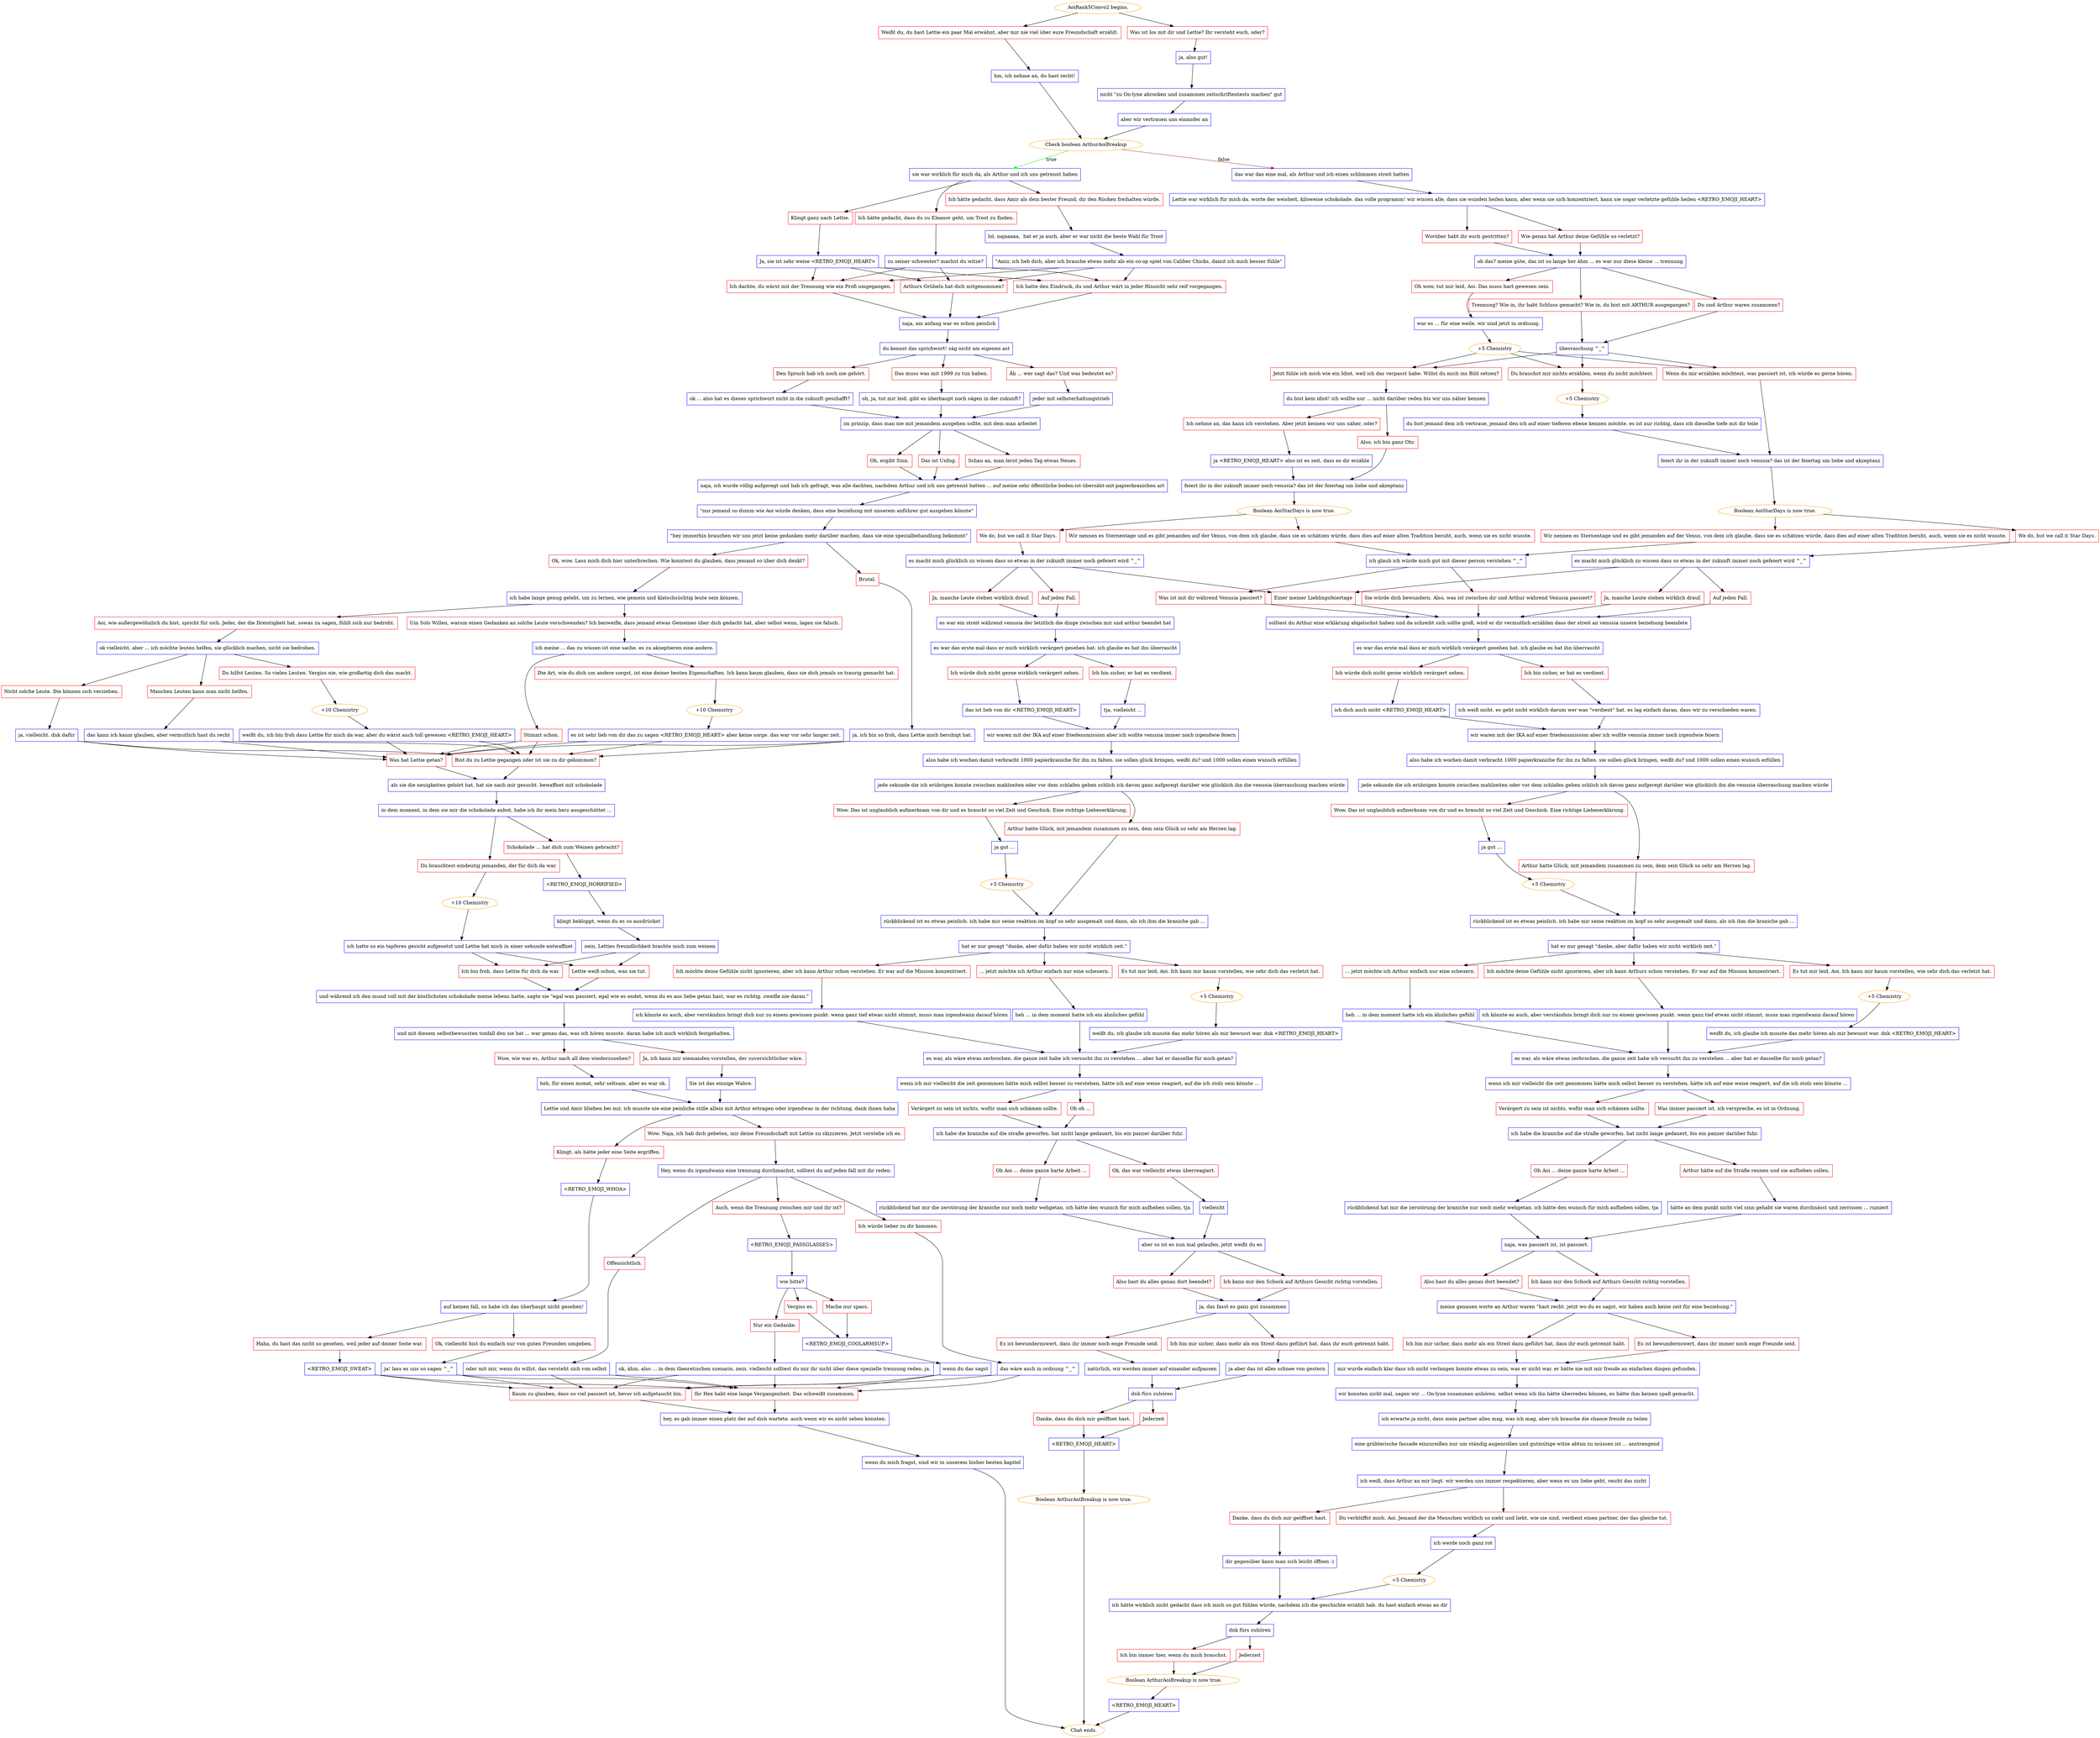 digraph {
	"AoiRank5Convo2 begins." [color=orange];
		"AoiRank5Convo2 begins." -> j3440668276;
		"AoiRank5Convo2 begins." -> j4073139273;
	j3440668276 [label="Weißt du, du hast Lettie ein paar Mal erwähnt, aber mir nie viel über eure Freundschaft erzählt.",shape=box,color=red];
		j3440668276 -> j201304484;
	j4073139273 [label="Was ist los mit dir und Lettie? Ihr versteht euch, oder?",shape=box,color=red];
		j4073139273 -> j3350409334;
	j201304484 [label="hm, ich nehme an, du hast recht!",shape=box,color=blue];
		j201304484 -> j3878575433;
	j3350409334 [label="ja, also gut!",shape=box,color=blue];
		j3350409334 -> j1076854302;
	j3878575433 [label="Check boolean ArthurAoiBreakup",color=orange];
		j3878575433 -> j3560280527 [label=true,color=green];
		j3878575433 -> j1493870005 [label=false,color=brown];
	j1076854302 [label="nicht \"zu On-lyne abrocken und zusammen zeitschriftentests machen\" gut",shape=box,color=blue];
		j1076854302 -> j3580738576;
	j3560280527 [label="sie war wirklich für mich da, als Arthur und ich uns getrennt haben",shape=box,color=blue];
		j3560280527 -> j1465573340;
		j3560280527 -> j2111577858;
		j3560280527 -> j3211672202;
	j1493870005 [label="das war das eine mal, als Arthur und ich einen schlimmen streit hatten",shape=box,color=blue];
		j1493870005 -> j1811987536;
	j3580738576 [label="aber wir vertrauen uns einander an",shape=box,color=blue];
		j3580738576 -> j3878575433;
	j1465573340 [label="Ich hätte gedacht, dass du zu Eleanor geht, um Trost zu finden.",shape=box,color=red];
		j1465573340 -> j2728058810;
	j2111577858 [label="Ich hätte gedacht, dass Amir als dein bester Freund, dir den Rücken freihalten würde.",shape=box,color=red];
		j2111577858 -> j1841222109;
	j3211672202 [label="Klingt ganz nach Lettie.",shape=box,color=red];
		j3211672202 -> j891857108;
	j1811987536 [label="Lettie war wirklich für mich da. worte der weisheit, kiloweise schokolade. das volle programm! wir wissen alle, dass sie wunden heilen kann, aber wenn sie sich konzentriert, kann sie sogar verletzte gefühle heilen <RETRO_EMOJI_HEART>",shape=box,color=blue];
		j1811987536 -> j2736720290;
		j1811987536 -> j2042532930;
	j2728058810 [label="zu seiner schwester? machst du witze?",shape=box,color=blue];
		j2728058810 -> j1150096289;
		j2728058810 -> j4175359505;
		j2728058810 -> j1160866161;
	j1841222109 [label="lol, najaaaaa,  hat er ja auch, aber er war nicht die beste Wahl für Trost",shape=box,color=blue];
		j1841222109 -> j3446614611;
	j891857108 [label="Ja, sie ist sehr weise <RETRO_EMOJI_HEART>",shape=box,color=blue];
		j891857108 -> j1150096289;
		j891857108 -> j4175359505;
		j891857108 -> j1160866161;
	j2736720290 [label="Worüber habt ihr euch gestritten?",shape=box,color=red];
		j2736720290 -> j649598874;
	j2042532930 [label="Wie genau hat Arthur deine Gefühle so verletzt?",shape=box,color=red];
		j2042532930 -> j649598874;
	j1150096289 [label="Arthurs Grübeln hat dich mitgenommen?",shape=box,color=red];
		j1150096289 -> j2015659086;
	j4175359505 [label="Ich dachte, du wärst mit der Trennung wie ein Profi umgegangen.",shape=box,color=red];
		j4175359505 -> j2015659086;
	j1160866161 [label="Ich hatte den Eindruck, du und Arthur wärt in jeder Hinsicht sehr reif vorgegangen.",shape=box,color=red];
		j1160866161 -> j2015659086;
	j3446614611 [label="\"Amir, ich lieb dich, aber ich brauche etwas mehr als ein co-op spiel von Caliber Chicks, damit ich mich besser fühle\"",shape=box,color=blue];
		j3446614611 -> j1150096289;
		j3446614611 -> j4175359505;
		j3446614611 -> j1160866161;
	j649598874 [label="oh das? meine güte, das ist so lange her ähm ... es war nur diese kleine ... trennung",shape=box,color=blue];
		j649598874 -> j471811981;
		j649598874 -> j2241309780;
		j649598874 -> j1381155776;
	j2015659086 [label="naja, am anfang war es schon peinlich",shape=box,color=blue];
		j2015659086 -> j2922809443;
	j471811981 [label="Du und Arthur waren zusammen?",shape=box,color=red];
		j471811981 -> j4061145074;
	j2241309780 [label="Trennung? Wie in, ihr habt Schluss gemacht? Wie in, du bist mit ARTHUR ausgegangen?",shape=box,color=red];
		j2241309780 -> j4061145074;
	j1381155776 [label="Oh wow, tut mir leid, Aoi. Das muss hart gewesen sein.",shape=box,color=red];
		j1381155776 -> j1950473993;
	j2922809443 [label="du kennst das sprichwort! säg nicht am eigenen ast",shape=box,color=blue];
		j2922809443 -> j1065304023;
		j2922809443 -> j3153064171;
		j2922809443 -> j3893316669;
	j4061145074 [label="überraschung ^_^",shape=box,color=blue];
		j4061145074 -> j4034067548;
		j4061145074 -> j1299673067;
		j4061145074 -> j1040500184;
	j1950473993 [label="war es ... für eine weile. wir sind jetzt in ordnung.",shape=box,color=blue];
		j1950473993 -> j4253216978;
	j1065304023 [label="Den Spruch hab ich noch nie gehört.",shape=box,color=red];
		j1065304023 -> j1928747174;
	j3153064171 [label="Das muss was mit 1999 zu tun haben.",shape=box,color=red];
		j3153064171 -> j3934369145;
	j3893316669 [label="Äh ... wer sagt das? Und was bedeutet es?",shape=box,color=red];
		j3893316669 -> j782382783;
	j4034067548 [label="Du brauchst mir nichts erzählen, wenn du nicht möchtest.",shape=box,color=red];
		j4034067548 -> j2887727998;
	j1299673067 [label="Wenn du mir erzählen möchtest, was passiert ist, ich würde es gerne hören.",shape=box,color=red];
		j1299673067 -> j65583983;
	j1040500184 [label="Jetzt fühle ich mich wie ein Idiot, weil ich das verpasst habe. Willst du mich ins Bild setzen?",shape=box,color=red];
		j1040500184 -> j3239595791;
	j4253216978 [label="+5 Chemistry",color=orange];
		j4253216978 -> j4034067548;
		j4253216978 -> j1299673067;
		j4253216978 -> j1040500184;
	j1928747174 [label="ok ... also hat es dieses sprichwort nicht in die zukunft geschafft?",shape=box,color=blue];
		j1928747174 -> j3753056366;
	j3934369145 [label="oh, ja, tut mir leid. gibt es überhaupt noch sägen in der zukunft?",shape=box,color=blue];
		j3934369145 -> j3753056366;
	j782382783 [label="jeder mit selbsterhaltungstrieb",shape=box,color=blue];
		j782382783 -> j3753056366;
	j2887727998 [label="+5 Chemistry",color=orange];
		j2887727998 -> j72936687;
	j65583983 [label="feiert ihr in der zukunft immer noch venusia? das ist der feiertag um liebe und akzeptanz",shape=box,color=blue];
		j65583983 -> j4226856760;
	j3239595791 [label="du bist kein idiot! ich wollte nur ... nicht darüber reden bis wir uns näher kennen",shape=box,color=blue];
		j3239595791 -> j3966791247;
		j3239595791 -> j1602923887;
	j3753056366 [label="im prinzip, dass man nie mit jemandem ausgehen sollte, mit dem man arbeitet",shape=box,color=blue];
		j3753056366 -> j1869187534;
		j3753056366 -> j1447274383;
		j3753056366 -> j2591678933;
	j72936687 [label="du bist jemand dem ich vertraue, jemand den ich auf einer tieferen ebene kennen möchte. es ist nur richtig, dass ich dieselbe tiefe mit dir teile",shape=box,color=blue];
		j72936687 -> j65583983;
	j4226856760 [label="Boolean AoiStarDays is now true.",color=orange];
		j4226856760 -> j162614569;
		j4226856760 -> j1825868360;
	j3966791247 [label="Also, ich bin ganz Ohr.",shape=box,color=red];
		j3966791247 -> j742034450;
	j1602923887 [label="Ich nehme an, das kann ich verstehen. Aber jetzt kennen wir uns näher, oder?",shape=box,color=red];
		j1602923887 -> j486739711;
	j1869187534 [label="Oh, ergibt Sinn.",shape=box,color=red];
		j1869187534 -> j2763102331;
	j1447274383 [label="Das ist Unfug.",shape=box,color=red];
		j1447274383 -> j2763102331;
	j2591678933 [label="Schau an, man lernt jeden Tag etwas Neues.",shape=box,color=red];
		j2591678933 -> j2763102331;
	j162614569 [label="We do, but we call it Star Days.",shape=box,color=red];
		j162614569 -> j1165192579;
	j1825868360 [label="Wir nennen es Sternentage und es gibt jemanden auf der Venus, von dem ich glaube, dass sie es schätzen würde, dass dies auf einer alten Tradition beruht, auch, wenn sie es nicht wusste.",shape=box,color=red];
		j1825868360 -> j455852284;
	j742034450 [label="feiert ihr in der zukunft immer noch venusia? das ist der feiertag um liebe und akzeptanz",shape=box,color=blue];
		j742034450 -> j3431366332;
	j486739711 [label="ja <RETRO_EMOJI_HEART> also ist es zeit, dass es dir erzähle",shape=box,color=blue];
		j486739711 -> j742034450;
	j2763102331 [label="naja, ich wurde völlig aufgeregt und hab ich gefragt, was alle dachten, nachdem Arthur und ich uns getrennt hatten ... auf meine sehr öffentliche boden-ist-übersäht-mit-papierkranichen art",shape=box,color=blue];
		j2763102331 -> j2522393674;
	j1165192579 [label="es macht mich glücklich zu wissen dass so etwas in der zukunft immer noch gefeiert wird ^_^",shape=box,color=blue];
		j1165192579 -> j2315809026;
		j1165192579 -> j2597355049;
		j1165192579 -> j739158257;
	j455852284 [label="ich glaub ich würde mich gut mit dieser person verstehen ^_^",shape=box,color=blue];
		j455852284 -> j4131662522;
		j455852284 -> j2637008652;
	j3431366332 [label="Boolean AoiStarDays is now true.",color=orange];
		j3431366332 -> j1402820570;
		j3431366332 -> j1812533491;
	j2522393674 [label="\"nur jemand so dumm wie Aoi würde denken, dass eine beziehung mit unserem anführer gut ausgehen könnte\"",shape=box,color=blue];
		j2522393674 -> j1289483505;
	j2315809026 [label="Auf jeden Fall.",shape=box,color=red];
		j2315809026 -> j2707410642;
	j2597355049 [label="Ja, manche Leute stehen wirklich drauf.",shape=box,color=red];
		j2597355049 -> j2707410642;
	j739158257 [label="Einer meiner Lieblingsfeiertage",shape=box,color=red];
		j739158257 -> j2707410642;
	j4131662522 [label="Sie würde dich bewundern. Also, was ist zwischen dir und Arthur während Venusia passiert?",shape=box,color=red];
		j4131662522 -> j2707410642;
	j2637008652 [label="Was ist mit dir während Venusia passiert?",shape=box,color=red];
		j2637008652 -> j2707410642;
	j1402820570 [label="Wir nennen es Sternentage und es gibt jemanden auf der Venus, von dem ich glaube, dass sie es schätzen würde, dass dies auf einer alten Tradition beruht, auch, wenn sie es nicht wusste.",shape=box,color=red];
		j1402820570 -> j455852284;
	j1812533491 [label="We do, but we call it Star Days.",shape=box,color=red];
		j1812533491 -> j4153799265;
	j1289483505 [label="\"hey immerhin brauchen wir uns jetzt keine gedanken mehr darüber machen, dass sie eine spezialbehandlung bekommt\"",shape=box,color=blue];
		j1289483505 -> j3692553940;
		j1289483505 -> j4004716039;
	j2707410642 [label="solltest du Arthur eine erklärung abgeluchst haben und da schreibt sich sollte groß, wird er dir vermutlich erzählen dass der streit an venusia unsere beziehung beendete",shape=box,color=blue];
		j2707410642 -> j2358556165;
	j4153799265 [label="es macht mich glücklich zu wissen dass so etwas in der zukunft immer noch gefeiert wird ^_^",shape=box,color=blue];
		j4153799265 -> j739158257;
		j4153799265 -> j3057520857;
		j4153799265 -> j2813421624;
	j3692553940 [label="Ok, wow. Lass mich dich hier unterbrechen. Wie konntest du glauben, dass jemand so über dich denkt?",shape=box,color=red];
		j3692553940 -> j1237270924;
	j4004716039 [label="Brutal.",shape=box,color=red];
		j4004716039 -> j3761315;
	j2358556165 [label="es war das erste mal dass er mich wirklich verärgert gesehen hat. ich glaube es hat ihn überrascht",shape=box,color=blue];
		j2358556165 -> j428526271;
		j2358556165 -> j463810902;
	j3057520857 [label="Ja, manche Leute stehen wirklich drauf.",shape=box,color=red];
		j3057520857 -> j3415918686;
	j2813421624 [label="Auf jeden Fall.",shape=box,color=red];
		j2813421624 -> j3415918686;
	j1237270924 [label="ich habe lange genug gelebt, um zu lernen, wie gemein und klatschsüchtig leute sein können.",shape=box,color=blue];
		j1237270924 -> j3711711482;
		j1237270924 -> j1746839016;
	j3761315 [label="ja, ich bin so froh, dass Lettie mich beruhigt hat.",shape=box,color=blue];
		j3761315 -> j1887270800;
		j3761315 -> j1536583266;
	j428526271 [label="Ich würde dich nicht gerne wirklich verärgert sehen.",shape=box,color=red];
		j428526271 -> j3611248823;
	j463810902 [label="Ich bin sicher, er hat es verdient.",shape=box,color=red];
		j463810902 -> j1473819037;
	j3415918686 [label="es war ein streit während venusia der letztlich die dinge zwischen mir und arthur beendet hat",shape=box,color=blue];
		j3415918686 -> j351149404;
	j3711711482 [label="Um Sols Willen, warum einen Gedanken an solche Leute verschwenden? Ich bezweifle, dass jemand etwas Gemeines über dich gedacht hat, aber selbst wenn, lagen sie falsch.",shape=box,color=red];
		j3711711482 -> j259742693;
	j1746839016 [label="Aoi, wie außergewöhnlich du bist, spricht für sich. Jeder, der die Dreistigkeit hat, sowas zu sagen, fühlt sich nur bedroht.",shape=box,color=red];
		j1746839016 -> j4257608181;
	j1887270800 [label="Bist du zu Lettie gegangen oder ist sie zu dir gekommen?",shape=box,color=red];
		j1887270800 -> j633719253;
	j1536583266 [label="Was hat Lettie getan?",shape=box,color=red];
		j1536583266 -> j633719253;
	j3611248823 [label="ich dich auch nicht <RETRO_EMOJI_HEART>",shape=box,color=blue];
		j3611248823 -> j294585427;
	j1473819037 [label="ich weiß nicht. es geht nicht wirklich darum wer was \"verdient\" hat. es lag einfach daran, dass wir zu verschieden waren.",shape=box,color=blue];
		j1473819037 -> j294585427;
	j351149404 [label="es war das erste mal dass er mich wirklich verärgert gesehen hat. ich glaube es hat ihn überrascht",shape=box,color=blue];
		j351149404 -> j4272432705;
		j351149404 -> j2412887112;
	j259742693 [label="ich meine ... das zu wissen ist eine sache. es zu akzeptieren eine andere.",shape=box,color=blue];
		j259742693 -> j1551786608;
		j259742693 -> j661552254;
	j4257608181 [label="ok vielleicht, aber ... ich möchte leuten helfen, sie glücklich machen, nicht sie bedrohen.",shape=box,color=blue];
		j4257608181 -> j3805669574;
		j4257608181 -> j1643180613;
		j4257608181 -> j2540631818;
	j633719253 [label="als sie die neuigkeiten gehört hat, hat sie nach mir gesucht. bewaffnet mit schokolade",shape=box,color=blue];
		j633719253 -> j1895682451;
	j294585427 [label="wir waren mit der IKA auf einer friedensmission aber ich wollte venusia immer noch irgendwie feiern",shape=box,color=blue];
		j294585427 -> j2774976172;
	j4272432705 [label="Ich würde dich nicht gerne wirklich verärgert sehen.",shape=box,color=red];
		j4272432705 -> j2520354175;
	j2412887112 [label="Ich bin sicher, er hat es verdient.",shape=box,color=red];
		j2412887112 -> j2666780396;
	j1551786608 [label="Die Art, wie du dich um andere sorgst, ist eine deiner besten Eigenschaften. Ich kann kaum glauben, dass sie dich jemals so traurig gemacht hat.",shape=box,color=red];
		j1551786608 -> j3927797491;
	j661552254 [label="Stimmt schon.",shape=box,color=red];
		j661552254 -> j1887270800;
		j661552254 -> j1536583266;
	j3805669574 [label="Nicht solche Leute. Die können sich verziehen.",shape=box,color=red];
		j3805669574 -> j4269099593;
	j1643180613 [label="Manchen Leuten kann man nicht helfen.",shape=box,color=red];
		j1643180613 -> j4292546540;
	j2540631818 [label="Du hilfst Leuten. So vielen Leuten. Vergiss nie, wie großartig dich das macht.",shape=box,color=red];
		j2540631818 -> j2579774866;
	j1895682451 [label="in dem moment, in dem sie mir die schokolade anbot, habe ich ihr mein herz ausgeschüttet ...",shape=box,color=blue];
		j1895682451 -> j1602018764;
		j1895682451 -> j1175039729;
	j2774976172 [label="also habe ich wochen damit verbracht 1000 papierkraniche für ihn zu falten. sie sollen glück bringen, weißt du? und 1000 sollen einen wunsch erfüllen",shape=box,color=blue];
		j2774976172 -> j2690209156;
	j2520354175 [label="das ist lieb von dir <RETRO_EMOJI_HEART>",shape=box,color=blue];
		j2520354175 -> j1574768126;
	j2666780396 [label="tja, vielleicht ...",shape=box,color=blue];
		j2666780396 -> j1574768126;
	j3927797491 [label="+10 Chemistry",color=orange];
		j3927797491 -> j743704657;
	j4269099593 [label="ja, vielleicht. dnk dafür",shape=box,color=blue];
		j4269099593 -> j1887270800;
		j4269099593 -> j1536583266;
	j4292546540 [label="das kann ich kaum glauben, aber vermutlich hast du recht",shape=box,color=blue];
		j4292546540 -> j1887270800;
		j4292546540 -> j1536583266;
	j2579774866 [label="+10 Chemistry",color=orange];
		j2579774866 -> j2319481929;
	j1602018764 [label="Du brauchtest eindeutig jemanden, der für dich da war.",shape=box,color=red];
		j1602018764 -> j3691745184;
	j1175039729 [label="Schokolade ... hat dich zum Weinen gebracht?",shape=box,color=red];
		j1175039729 -> j4000100443;
	j2690209156 [label="jede sekunde die ich erübrigen konnte zwischen mahlzeiten oder vor dem schlafen gehen schlich ich davon ganz aufgeregt darüber wie glücklich ihn die venusia überraschung machen würde",shape=box,color=blue];
		j2690209156 -> j2505554706;
		j2690209156 -> j2734527427;
	j1574768126 [label="wir waren mit der IKA auf einer friedensmission aber ich wollte venusia immer noch irgendwie feiern",shape=box,color=blue];
		j1574768126 -> j999849118;
	j743704657 [label="es ist sehr lieb von dir das zu sagen <RETRO_EMOJI_HEART> aber keine sorge. das war vor sehr langer zeit.",shape=box,color=blue];
		j743704657 -> j1887270800;
		j743704657 -> j1536583266;
	j2319481929 [label="weißt du, ich bin froh dass Lettie für mich da war, aber du wärst auch toll gewesen <RETRO_EMOJI_HEART>",shape=box,color=blue];
		j2319481929 -> j1887270800;
		j2319481929 -> j1536583266;
	j3691745184 [label="+10 Chemistry",color=orange];
		j3691745184 -> j1020766873;
	j4000100443 [label="<RETRO_EMOJI_HORRIFIED>",shape=box,color=blue];
		j4000100443 -> j561021529;
	j2505554706 [label="Wow. Das ist unglaublich aufmerksam von dir und es braucht so viel Zeit und Geschick. Eine richtige Liebeserklärung.",shape=box,color=red];
		j2505554706 -> j558402856;
	j2734527427 [label="Arthur hatte Glück, mit jemandem zusammen zu sein, dem sein Glück so sehr am Herzen lag.",shape=box,color=red];
		j2734527427 -> j667696815;
	j999849118 [label="also habe ich wochen damit verbracht 1000 papierkraniche für ihn zu falten. sie sollen glück bringen, weißt du? und 1000 sollen einen wunsch erfüllen",shape=box,color=blue];
		j999849118 -> j1614488244;
	j1020766873 [label="ich hatte so ein tapferes gesicht aufgesetzt und Lettie hat mich in einer sekunde entwaffnet",shape=box,color=blue];
		j1020766873 -> j1678314564;
		j1020766873 -> j1346769880;
	j561021529 [label="klingt bekloppt, wenn du es so ausdrückst",shape=box,color=blue];
		j561021529 -> j4066236511;
	j558402856 [label="ja gut ...",shape=box,color=blue];
		j558402856 -> j1996936324;
	j667696815 [label="rückblickend ist es etwas peinlich. ich habe mir seine reaktion im kopf so sehr ausgemalt und dann, als ich ihm die kraniche gab ...",shape=box,color=blue];
		j667696815 -> j2634356266;
	j1614488244 [label="jede sekunde die ich erübrigen konnte zwischen mahlzeiten oder vor dem schlafen gehen schlich ich davon ganz aufgeregt darüber wie glücklich ihn die venusia überraschung machen würde",shape=box,color=blue];
		j1614488244 -> j3438124552;
		j1614488244 -> j4264266960;
	j1678314564 [label="Ich bin froh, dass Lettie für dich da war.",shape=box,color=red];
		j1678314564 -> j526100934;
	j1346769880 [label="Lettie weiß schon, was sie tut.",shape=box,color=red];
		j1346769880 -> j526100934;
	j4066236511 [label="nein, Letties freundlichkeit brachte mich zum weinen",shape=box,color=blue];
		j4066236511 -> j1678314564;
		j4066236511 -> j1346769880;
	j1996936324 [label="+5 Chemistry",color=orange];
		j1996936324 -> j667696815;
	j2634356266 [label="hat er nur gesagt \"danke, aber dafür haben wir nicht wirklich zeit.\"",shape=box,color=blue];
		j2634356266 -> j1542590835;
		j2634356266 -> j3516818063;
		j2634356266 -> j3790559792;
	j3438124552 [label="Arthur hatte Glück, mit jemandem zusammen zu sein, dem sein Glück so sehr am Herzen lag.",shape=box,color=red];
		j3438124552 -> j3951446972;
	j4264266960 [label="Wow. Das ist unglaublich aufmerksam von dir und es braucht so viel Zeit und Geschick. Eine richtige Liebeserklärung.",shape=box,color=red];
		j4264266960 -> j1697912082;
	j526100934 [label="und während ich den mund voll mit der köstlichsten schokolade meine lebens hatte, sagte sie \"egal was passiert, egal wie es endet, wenn du es aus liebe getan hast, war es richtig. zweifle nie daran.\"",shape=box,color=blue];
		j526100934 -> j1733674130;
	j1542590835 [label="... jetzt möchte ich Arthur einfach nur eine scheuern.",shape=box,color=red];
		j1542590835 -> j2120296106;
	j3516818063 [label="Es tut mir leid, Aoi. Ich kann mir kaum vorstellen, wie sehr dich das verletzt hat.",shape=box,color=red];
		j3516818063 -> j2399213563;
	j3790559792 [label="Ich möchte deine Gefühle nicht ignorieren, aber ich kann Arthurs schon verstehen. Er war auf die Mission konzentriert.",shape=box,color=red];
		j3790559792 -> j3571609495;
	j3951446972 [label="rückblickend ist es etwas peinlich. ich habe mir seine reaktion im kopf so sehr ausgemalt und dann, als ich ihm die kraniche gab ...",shape=box,color=blue];
		j3951446972 -> j1193976389;
	j1697912082 [label="ja gut ...",shape=box,color=blue];
		j1697912082 -> j4206957025;
	j1733674130 [label="und mit diesem selbstbewussten tonfall den sie hat ... war genau das, was ich hören musste. daran habe ich mich wirklich festgehalten.",shape=box,color=blue];
		j1733674130 -> j3056379318;
		j1733674130 -> j3492578801;
	j2120296106 [label="heh ... in dem moment hatte ich ein ähnliches gefühl",shape=box,color=blue];
		j2120296106 -> j976816954;
	j2399213563 [label="+5 Chemistry",color=orange];
		j2399213563 -> j1636458960;
	j3571609495 [label="ich könnte es auch, aber verständnis bringt dich nur zu einem gewissen punkt. wenn ganz tief etwas nicht stimmt, muss man irgendwann darauf hören",shape=box,color=blue];
		j3571609495 -> j976816954;
	j1193976389 [label="hat er nur gesagt \"danke, aber dafür haben wir nicht wirklich zeit.\"",shape=box,color=blue];
		j1193976389 -> j896308708;
		j1193976389 -> j1134894701;
		j1193976389 -> j1541010959;
	j4206957025 [label="+5 Chemistry",color=orange];
		j4206957025 -> j3951446972;
	j3056379318 [label="Wow, wie war es, Arthur nach all dem wiederzusehen?",shape=box,color=red];
		j3056379318 -> j923280866;
	j3492578801 [label="Ja, ich kann mir niemanden vorstellen, der zuversichtlicher wäre.",shape=box,color=red];
		j3492578801 -> j246155421;
	j976816954 [label="es war, als wäre etwas zerbrochen. die ganze zeit habe ich versucht ihn zu verstehen ... aber hat er dasselbe für mich getan?",shape=box,color=blue];
		j976816954 -> j3265663782;
	j1636458960 [label="weißt du, ich glaube ich musste das mehr hören als mir bewusst war. dnk <RETRO_EMOJI_HEART>",shape=box,color=blue];
		j1636458960 -> j976816954;
	j896308708 [label="Ich möchte deine Gefühle nicht ignorieren, aber ich kann Arthur schon verstehen. Er war auf die Mission konzentriert.",shape=box,color=red];
		j896308708 -> j3300577072;
	j1134894701 [label="Es tut mir leid, Aoi. Ich kann mir kaum vorstellen, wie sehr dich das verletzt hat.",shape=box,color=red];
		j1134894701 -> j2039543736;
	j1541010959 [label="... jetzt möchte ich Arthur einfach nur eine scheuern.",shape=box,color=red];
		j1541010959 -> j3049330025;
	j923280866 [label="heh, für einen monat, sehr seltsam. aber es war ok.",shape=box,color=blue];
		j923280866 -> j1308191140;
	j246155421 [label="Sie ist das einzige Wahre.",shape=box,color=blue];
		j246155421 -> j1308191140;
	j3265663782 [label="wenn ich mir vielleicht die zeit genommen hätte mich selbst besser zu verstehen, hätte ich auf eine weise reagiert, auf die ich stolz sein könnte ...",shape=box,color=blue];
		j3265663782 -> j3532435762;
		j3265663782 -> j908445739;
	j3300577072 [label="ich könnte es auch, aber verständnis bringt dich nur zu einem gewissen punkt. wenn ganz tief etwas nicht stimmt, muss man irgendwann darauf hören",shape=box,color=blue];
		j3300577072 -> j3631997940;
	j2039543736 [label="+5 Chemistry",color=orange];
		j2039543736 -> j72492893;
	j3049330025 [label="heh ... in dem moment hatte ich ein ähnliches gefühl",shape=box,color=blue];
		j3049330025 -> j3631997940;
	j1308191140 [label="Lettie und Amir blieben bei mir. ich musste nie eine peinliche stille allein mit Arthur ertragen oder irgendwas in der richtung, dank ihnen haha",shape=box,color=blue];
		j1308191140 -> j3045447786;
		j1308191140 -> j3428520543;
	j3532435762 [label="Verärgert zu sein ist nichts, wofür man sich schämen sollte.",shape=box,color=red];
		j3532435762 -> j4100297632;
	j908445739 [label="Was immer passiert ist, ich verspreche, es ist in Ordnung.",shape=box,color=red];
		j908445739 -> j4100297632;
	j3631997940 [label="es war, als wäre etwas zerbrochen. die ganze zeit habe ich versucht ihn zu verstehen ... aber hat er dasselbe für mich getan?",shape=box,color=blue];
		j3631997940 -> j3974318712;
	j72492893 [label="weißt du, ich glaube ich musste das mehr hören als mir bewusst war. dnk <RETRO_EMOJI_HEART>",shape=box,color=blue];
		j72492893 -> j3631997940;
	j3045447786 [label="Wow. Naja, ich hab dich gebeten, mir deine Freundschaft mit Lettie zu skizzieren. Jetzt verstehe ich es.",shape=box,color=red];
		j3045447786 -> j3264660202;
	j3428520543 [label="Klingt, als hätte jeder eine Seite ergriffen.",shape=box,color=red];
		j3428520543 -> j2552386296;
	j4100297632 [label="ich habe die kraniche auf die straße geworfen. hat nicht lange gedauert, bis ein panzer darüber fuhr.",shape=box,color=blue];
		j4100297632 -> j3086934087;
		j4100297632 -> j3209368840;
	j3974318712 [label="wenn ich mir vielleicht die zeit genommen hätte mich selbst besser zu verstehen, hätte ich auf eine weise reagiert, auf die ich stolz sein könnte ...",shape=box,color=blue];
		j3974318712 -> j3688782066;
		j3974318712 -> j2023935246;
	j3264660202 [label="Hey, wenn du irgendwann eine trennung durchmachst, solltest du auf jeden fall mit ihr reden.",shape=box,color=blue];
		j3264660202 -> j1090701753;
		j3264660202 -> j1389330067;
		j3264660202 -> j2596863576;
	j2552386296 [label="<RETRO_EMOJI_WHOA>",shape=box,color=blue];
		j2552386296 -> j1081134948;
	j3086934087 [label="Oh Aoi ... deine ganze harte Arbeit ...",shape=box,color=red];
		j3086934087 -> j3490986515;
	j3209368840 [label="Arthur hätte auf die Straße rennen und sie aufheben sollen.",shape=box,color=red];
		j3209368840 -> j4225133992;
	j3688782066 [label="Verärgert zu sein ist nichts, wofür man sich schämen sollte.",shape=box,color=red];
		j3688782066 -> j3902939531;
	j2023935246 [label="Oh oh ...",shape=box,color=red];
		j2023935246 -> j3902939531;
	j1090701753 [label="Auch, wenn die Trennung zwischen mir und ihr ist?",shape=box,color=red];
		j1090701753 -> j1617224718;
	j1389330067 [label="Ich würde lieber zu dir kommen.",shape=box,color=red];
		j1389330067 -> j3739918210;
	j2596863576 [label="Offensichtlich.",shape=box,color=red];
		j2596863576 -> j1788150976;
	j1081134948 [label="auf keinen fall, so habe ich das überhaupt nicht gesehen!",shape=box,color=blue];
		j1081134948 -> j873041820;
		j1081134948 -> j837492198;
	j3490986515 [label="rückblickend hat mir die zerstörung der kraniche nur noch mehr wehgetan. ich hätte den wunsch für mich aufheben sollen, tja",shape=box,color=blue];
		j3490986515 -> j2740705968;
	j4225133992 [label="hätte an dem punkt nicht viel sinn gehabt sie waren durchnässt und zerrissen ... ruiniert",shape=box,color=blue];
		j4225133992 -> j2740705968;
	j3902939531 [label="ich habe die kraniche auf die straße geworfen. hat nicht lange gedauert, bis ein panzer darüber fuhr.",shape=box,color=blue];
		j3902939531 -> j1636507175;
		j3902939531 -> j562077842;
	j1617224718 [label="<RETRO_EMOJI_PASSGLASSES>",shape=box,color=blue];
		j1617224718 -> j3401107599;
	j3739918210 [label="das wäre auch in ordnung ^_^",shape=box,color=blue];
		j3739918210 -> j2416969805;
		j3739918210 -> j2630218132;
	j1788150976 [label="oder mit mir, wenn du willst, das versteht sich von selbst",shape=box,color=blue];
		j1788150976 -> j2416969805;
		j1788150976 -> j2630218132;
	j873041820 [label="Haha, du hast das nicht so gesehen, weil jeder auf deiner Seite war.",shape=box,color=red];
		j873041820 -> j105254869;
	j837492198 [label="Ok, vielleicht bist du einfach nur von guten Freunden umgeben.",shape=box,color=red];
		j837492198 -> j1312723665;
	j2740705968 [label="naja, was passiert ist, ist passiert.",shape=box,color=blue];
		j2740705968 -> j111340161;
		j2740705968 -> j1911042397;
	j1636507175 [label="Oh Aoi ... deine ganze harte Arbeit ...",shape=box,color=red];
		j1636507175 -> j1337204023;
	j562077842 [label="Ok, das war vielleicht etwas überreagiert.",shape=box,color=red];
		j562077842 -> j265178157;
	j3401107599 [label="wie bitte?",shape=box,color=blue];
		j3401107599 -> j1245456371;
		j3401107599 -> j2642615648;
		j3401107599 -> j2291098509;
	j2416969805 [label="Ihr Hex habt eine lange Vergangenheit. Das schweißt zusammen.",shape=box,color=red];
		j2416969805 -> j1086284532;
	j2630218132 [label="Kaum zu glauben, dass so viel passiert ist, bevor ich aufgetaucht bin.",shape=box,color=red];
		j2630218132 -> j1086284532;
	j105254869 [label="<RETRO_EMOJI_SWEAT>",shape=box,color=blue];
		j105254869 -> j2416969805;
		j105254869 -> j2630218132;
	j1312723665 [label="ja! lass es uns so sagen ^_^",shape=box,color=blue];
		j1312723665 -> j2416969805;
		j1312723665 -> j2630218132;
	j111340161 [label="Also hast du alles genau dort beendet?",shape=box,color=red];
		j111340161 -> j3436307375;
	j1911042397 [label="Ich kann mir den Schock auf Arthurs Gesicht richtig vorstellen.",shape=box,color=red];
		j1911042397 -> j3436307375;
	j1337204023 [label="rückblickend hat mir die zerstörung der kraniche nur noch mehr wehgetan. ich hätte den wunsch für mich aufheben sollen, tja",shape=box,color=blue];
		j1337204023 -> j1138471957;
	j265178157 [label="vielleicht",shape=box,color=blue];
		j265178157 -> j1138471957;
	j1245456371 [label="Nur ein Gedanke.",shape=box,color=red];
		j1245456371 -> j3030456407;
	j2642615648 [label="Mache nur spass.",shape=box,color=red];
		j2642615648 -> j3445536685;
	j2291098509 [label="Vergiss es.",shape=box,color=red];
		j2291098509 -> j3445536685;
	j1086284532 [label="hey, es gab immer einen platz der auf dich wartete. auch wenn wir es nicht sehen konnten.",shape=box,color=blue];
		j1086284532 -> j418381435;
	j3436307375 [label="meine genauen worte an Arthur waren \"hast recht. jetzt wo du es sagst, wir haben auch keine zeit für eine beziehung.\"",shape=box,color=blue];
		j3436307375 -> j2587114251;
		j3436307375 -> j3943418476;
	j1138471957 [label="aber so ist es nun mal gelaufen. jetzt weißt du es",shape=box,color=blue];
		j1138471957 -> j2284078116;
		j1138471957 -> j2056031460;
	j3030456407 [label="ok, ähm, also ... in dem theoretischen szenario, nein. vielleicht solltest du mir ihr nicht über diese spezielle trennung reden. ja.",shape=box,color=blue];
		j3030456407 -> j2416969805;
		j3030456407 -> j2630218132;
	j3445536685 [label="<RETRO_EMOJI_COOLARMSUP>",shape=box,color=blue];
		j3445536685 -> j931034885;
	j418381435 [label="wenn du mich fragst, sind wir in unserem bisher besten kapitel",shape=box,color=blue];
		j418381435 -> "Chat ends.";
	j2587114251 [label="Es ist bewundernswert, dass ihr immer noch enge Freunde seid.",shape=box,color=red];
		j2587114251 -> j3153370446;
	j3943418476 [label="Ich bin mir sicher, dass mehr als ein Streit dazu geführt hat, dass ihr euch getrennt habt.",shape=box,color=red];
		j3943418476 -> j3153370446;
	j2284078116 [label="Also hast du alles genau dort beendet?",shape=box,color=red];
		j2284078116 -> j2558055736;
	j2056031460 [label="Ich kann mir den Schock auf Arthurs Gesicht richtig vorstellen.",shape=box,color=red];
		j2056031460 -> j2558055736;
	j931034885 [label="wenn du das sagst",shape=box,color=blue];
		j931034885 -> j2416969805;
		j931034885 -> j2630218132;
	"Chat ends." [color=orange];
	j3153370446 [label="mir wurde einfach klar dass ich nicht verlangen konnte etwas zu sein, was er nicht war. er hätte nie mit mir freude an einfachen dingen gefunden.",shape=box,color=blue];
		j3153370446 -> j738109999;
	j2558055736 [label="ja, das fasst es ganz gut zusammen",shape=box,color=blue];
		j2558055736 -> j1138399484;
		j2558055736 -> j593707199;
	j738109999 [label="wir konnten nicht mal, sagen wir ... On-lyne zusammen anhören. selbst wenn ich ihn hätte überreden können, es hätte ihm keinen spaß gemacht.",shape=box,color=blue];
		j738109999 -> j3132927387;
	j1138399484 [label="Es ist bewundernswert, dass ihr immer noch enge Freunde seid.",shape=box,color=red];
		j1138399484 -> j1518667188;
	j593707199 [label="Ich bin mir sicher, dass mehr als ein Streit dazu geführt hat, dass ihr euch getrennt habt.",shape=box,color=red];
		j593707199 -> j2565077453;
	j3132927387 [label="ich erwarte ja nicht, dass mein partner alles mag, was ich mag, aber ich brauche die chance freude zu teilen",shape=box,color=blue];
		j3132927387 -> j3403090560;
	j1518667188 [label="natürlich, wir werden immer auf einander aufpassen",shape=box,color=blue];
		j1518667188 -> j4154058290;
	j2565077453 [label="ja aber das ist alles schnee von gestern",shape=box,color=blue];
		j2565077453 -> j4154058290;
	j3403090560 [label="eine grüblerische fassade einzureißen nur um ständig augenrollen und gutmütige witze abtun zu müssen ist ... anstrengend",shape=box,color=blue];
		j3403090560 -> j493448231;
	j4154058290 [label="dnk fürs zuhören",shape=box,color=blue];
		j4154058290 -> j358384811;
		j4154058290 -> j357042936;
	j493448231 [label="ich weiß, dass Arthur an mir liegt. wir werden uns immer respektieren, aber wenn es um liebe geht, reicht das nicht",shape=box,color=blue];
		j493448231 -> j4245929672;
		j493448231 -> j4212826973;
	j358384811 [label="Jederzeit",shape=box,color=red];
		j358384811 -> j1632109606;
	j357042936 [label="Danke, dass du dich mir geöffnet hast.",shape=box,color=red];
		j357042936 -> j1632109606;
	j4245929672 [label="Danke, dass du dich mir geöffnet hast.",shape=box,color=red];
		j4245929672 -> j1141569027;
	j4212826973 [label="Du verblüffst mich. Aoi. Jemand der die Menschen wirklich so sieht und liebt, wie sie sind, verdient einen partner, der das gleiche tut.",shape=box,color=red];
		j4212826973 -> j3172964877;
	j1632109606 [label="<RETRO_EMOJI_HEART>",shape=box,color=blue];
		j1632109606 -> j4205574074;
	j1141569027 [label="dir gegenüber kann man sich leicht öffnen :)",shape=box,color=blue];
		j1141569027 -> j156019186;
	j3172964877 [label="ich werde noch ganz rot",shape=box,color=blue];
		j3172964877 -> j1983608965;
	j4205574074 [label="Boolean ArthurAoiBreakup is now true.",color=orange];
		j4205574074 -> "Chat ends.";
	j156019186 [label="ich hätte wirklich nicht gedacht dass ich mich so gut fühlen würde, nachdem ich die geschichte erzählt hab. du hast einfach etwas an dir",shape=box,color=blue];
		j156019186 -> j1683319817;
	j1983608965 [label="+5 Chemistry",color=orange];
		j1983608965 -> j156019186;
	j1683319817 [label="dnk fürs zuhören",shape=box,color=blue];
		j1683319817 -> j632643864;
		j1683319817 -> j699068768;
	j632643864 [label="Ich bin immer hier, wenn du mich brauchst.",shape=box,color=red];
		j632643864 -> j2407572271;
	j699068768 [label="Jederzeit",shape=box,color=red];
		j699068768 -> j2407572271;
	j2407572271 [label="Boolean ArthurAoiBreakup is now true.",color=orange];
		j2407572271 -> j1098993356;
	j1098993356 [label="<RETRO_EMOJI_HEART>",shape=box,color=blue];
		j1098993356 -> "Chat ends.";
}